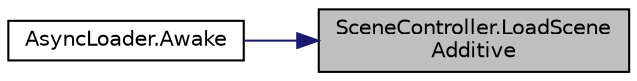 digraph "SceneController.LoadSceneAdditive"
{
 // INTERACTIVE_SVG=YES
 // LATEX_PDF_SIZE
  bgcolor="transparent";
  edge [fontname="Helvetica",fontsize="10",labelfontname="Helvetica",labelfontsize="10"];
  node [fontname="Helvetica",fontsize="10",shape=record];
  rankdir="RL";
  Node1 [label="SceneController.LoadScene\lAdditive",height=0.2,width=0.4,color="black", fillcolor="grey75", style="filled", fontcolor="black",tooltip="This will add a new scene running concurrently with the current one/s."];
  Node1 -> Node2 [dir="back",color="midnightblue",fontsize="10",style="solid",fontname="Helvetica"];
  Node2 [label="AsyncLoader.Awake",height=0.2,width=0.4,color="black",URL="$class_async_loader.html#ae5fc7a48d3b7b65a42e55166f9fb489b",tooltip=" "];
}
